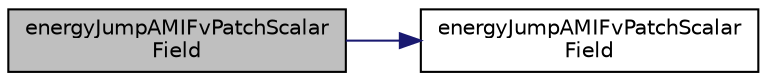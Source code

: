 digraph "energyJumpAMIFvPatchScalarField"
{
  bgcolor="transparent";
  edge [fontname="Helvetica",fontsize="10",labelfontname="Helvetica",labelfontsize="10"];
  node [fontname="Helvetica",fontsize="10",shape=record];
  rankdir="LR";
  Node1 [label="energyJumpAMIFvPatchScalar\lField",height=0.2,width=0.4,color="black", fillcolor="grey75", style="filled", fontcolor="black"];
  Node1 -> Node2 [color="midnightblue",fontsize="10",style="solid",fontname="Helvetica"];
  Node2 [label="energyJumpAMIFvPatchScalar\lField",height=0.2,width=0.4,color="black",URL="$a00641.html#ac36c518dad55c2e07a1d3bf0f8ae2e4a",tooltip="Construct from patch and internal field. "];
}
